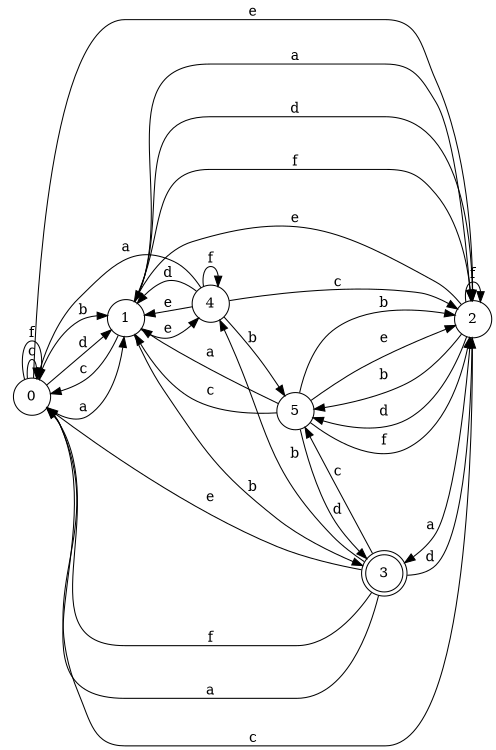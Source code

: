 digraph n5_6 {
__start0 [label="" shape="none"];

rankdir=LR;
size="8,5";

s0 [style="filled", color="black", fillcolor="white" shape="circle", label="0"];
s1 [style="filled", color="black", fillcolor="white" shape="circle", label="1"];
s2 [style="filled", color="black", fillcolor="white" shape="circle", label="2"];
s3 [style="rounded,filled", color="black", fillcolor="white" shape="doublecircle", label="3"];
s4 [style="filled", color="black", fillcolor="white" shape="circle", label="4"];
s5 [style="filled", color="black", fillcolor="white" shape="circle", label="5"];
s0 -> s1 [label="a"];
s0 -> s1 [label="b"];
s0 -> s0 [label="c"];
s0 -> s1 [label="d"];
s0 -> s2 [label="e"];
s0 -> s0 [label="f"];
s1 -> s2 [label="a"];
s1 -> s3 [label="b"];
s1 -> s0 [label="c"];
s1 -> s2 [label="d"];
s1 -> s4 [label="e"];
s1 -> s2 [label="f"];
s2 -> s3 [label="a"];
s2 -> s5 [label="b"];
s2 -> s0 [label="c"];
s2 -> s5 [label="d"];
s2 -> s1 [label="e"];
s2 -> s2 [label="f"];
s3 -> s0 [label="a"];
s3 -> s4 [label="b"];
s3 -> s5 [label="c"];
s3 -> s2 [label="d"];
s3 -> s0 [label="e"];
s3 -> s0 [label="f"];
s4 -> s0 [label="a"];
s4 -> s5 [label="b"];
s4 -> s2 [label="c"];
s4 -> s1 [label="d"];
s4 -> s1 [label="e"];
s4 -> s4 [label="f"];
s5 -> s1 [label="a"];
s5 -> s2 [label="b"];
s5 -> s1 [label="c"];
s5 -> s3 [label="d"];
s5 -> s2 [label="e"];
s5 -> s2 [label="f"];

}